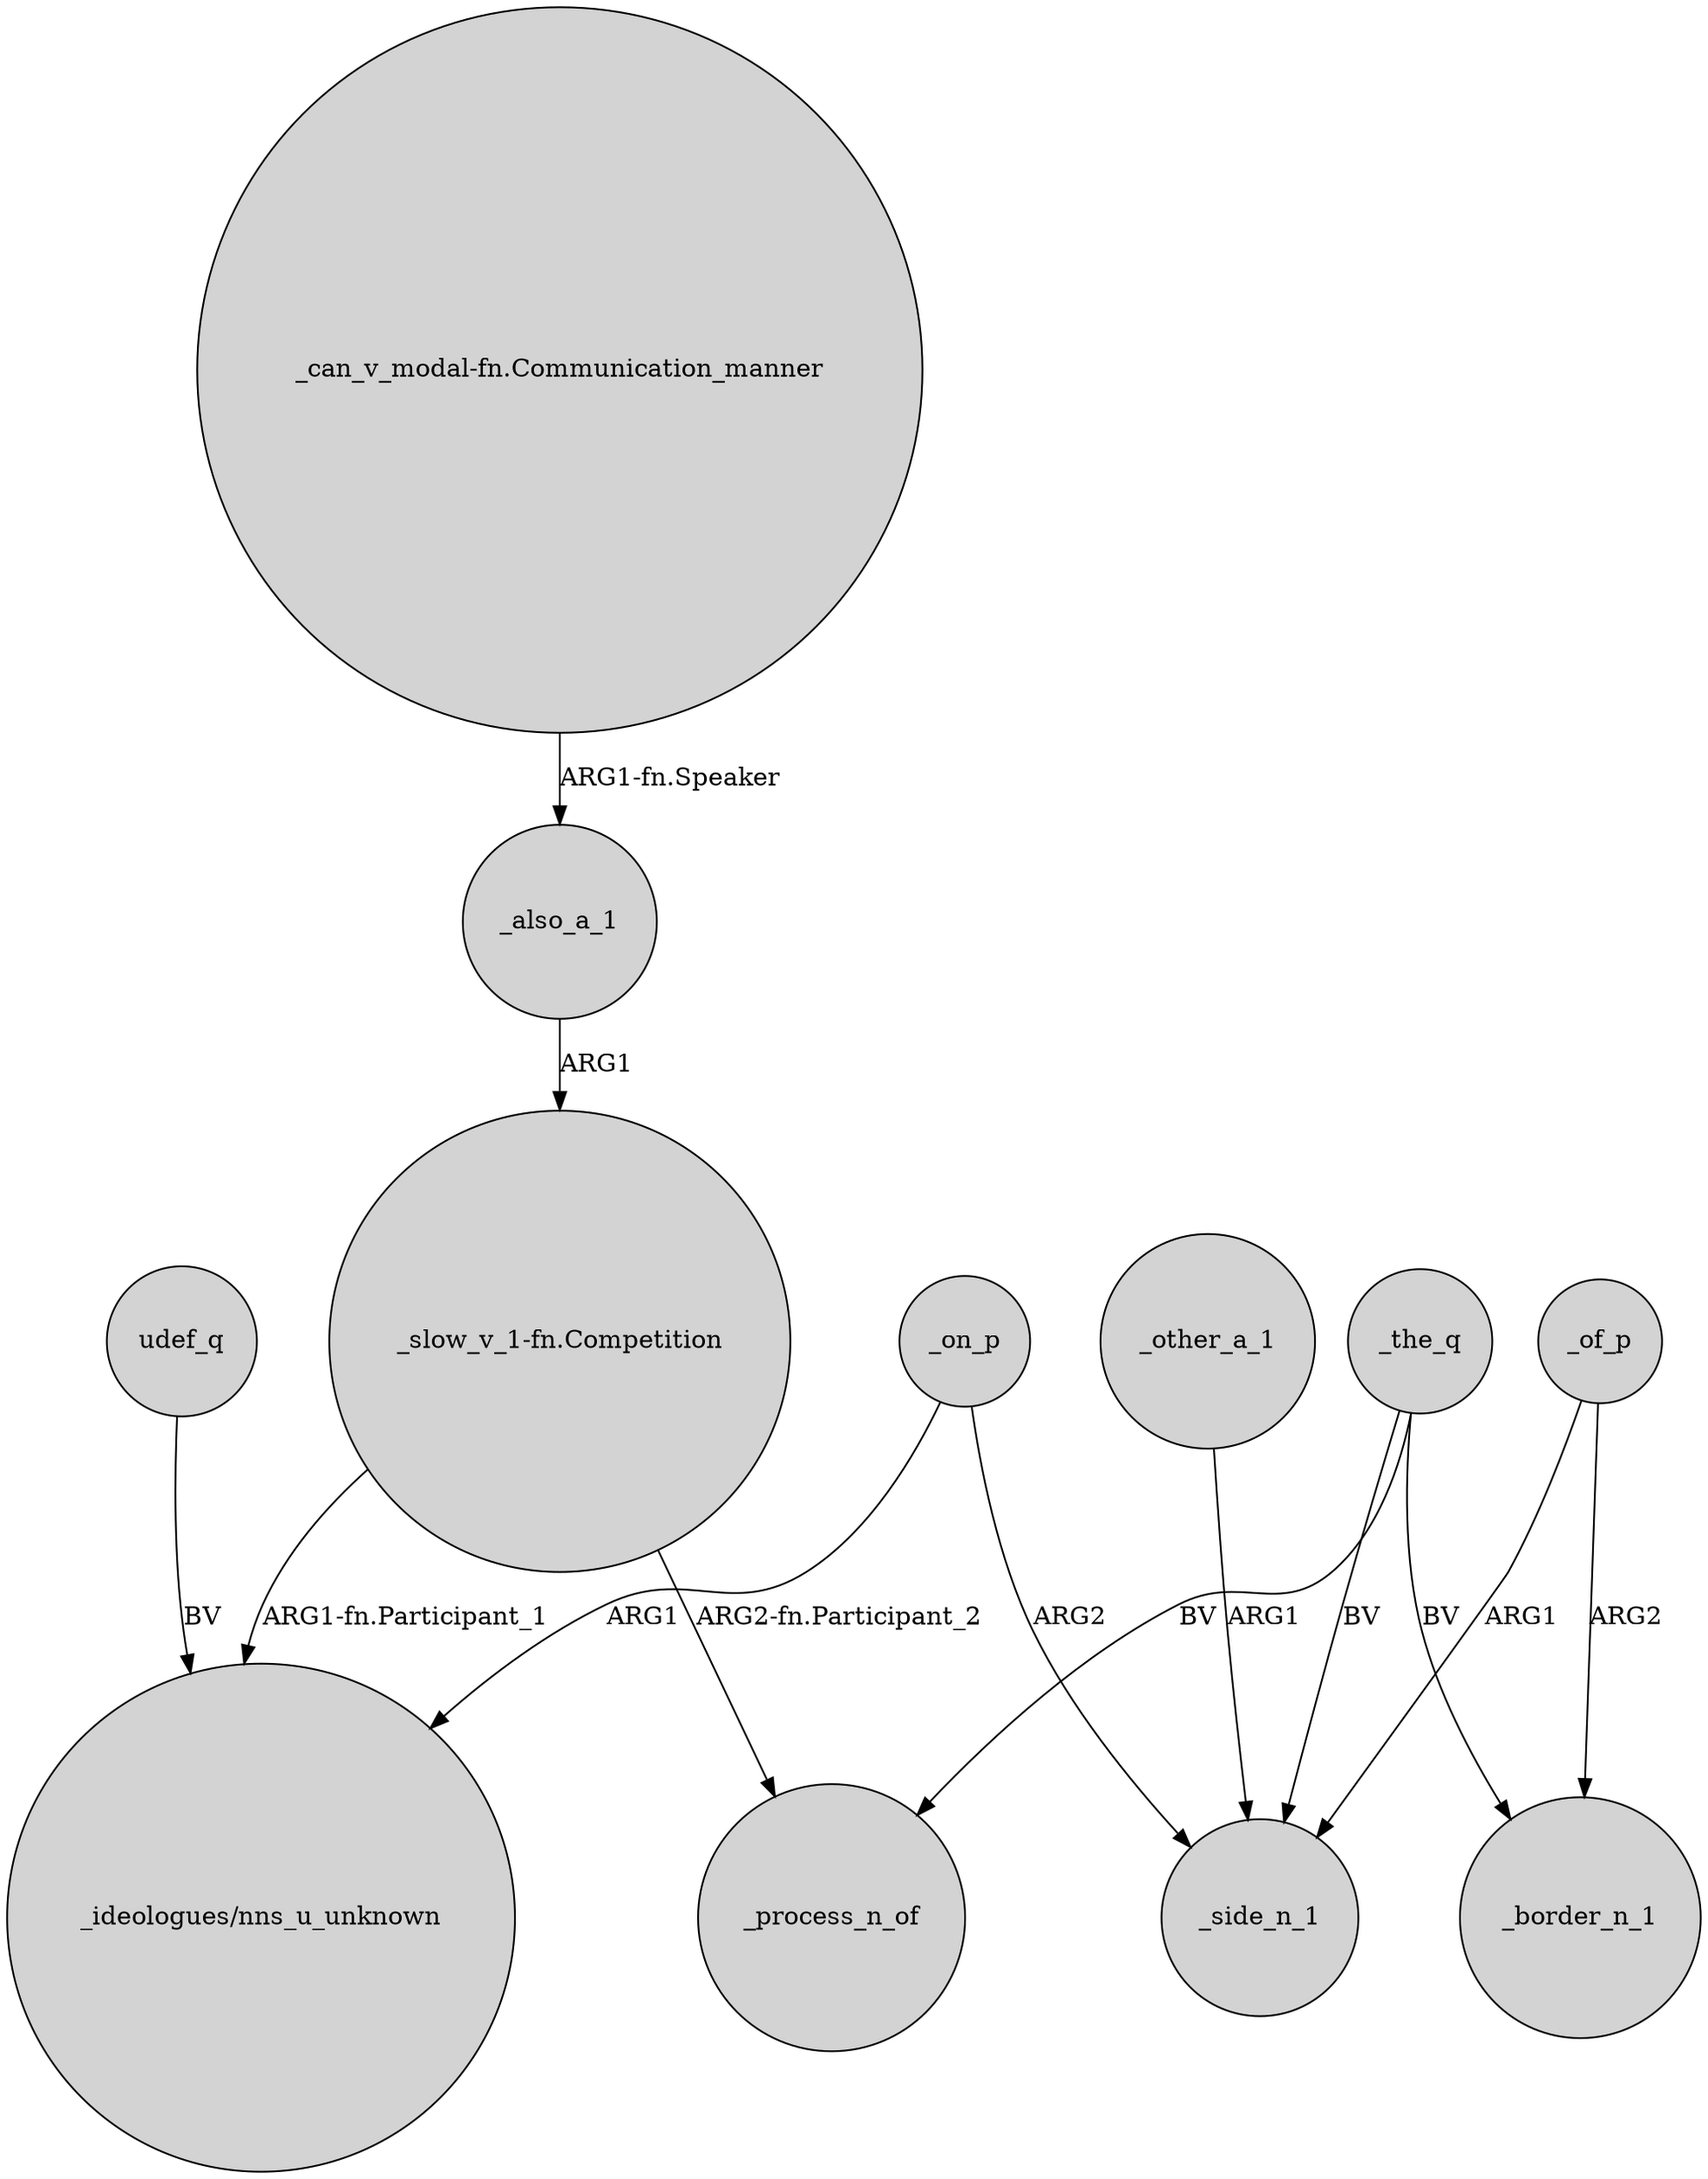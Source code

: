 digraph {
	node [shape=circle style=filled]
	_on_p -> "_ideologues/nns_u_unknown" [label=ARG1]
	_other_a_1 -> _side_n_1 [label=ARG1]
	_on_p -> _side_n_1 [label=ARG2]
	_the_q -> _process_n_of [label=BV]
	_of_p -> _side_n_1 [label=ARG1]
	udef_q -> "_ideologues/nns_u_unknown" [label=BV]
	"_slow_v_1-fn.Competition" -> "_ideologues/nns_u_unknown" [label="ARG1-fn.Participant_1"]
	"_slow_v_1-fn.Competition" -> _process_n_of [label="ARG2-fn.Participant_2"]
	_the_q -> _side_n_1 [label=BV]
	_the_q -> _border_n_1 [label=BV]
	"_can_v_modal-fn.Communication_manner" -> _also_a_1 [label="ARG1-fn.Speaker"]
	_of_p -> _border_n_1 [label=ARG2]
	_also_a_1 -> "_slow_v_1-fn.Competition" [label=ARG1]
}
